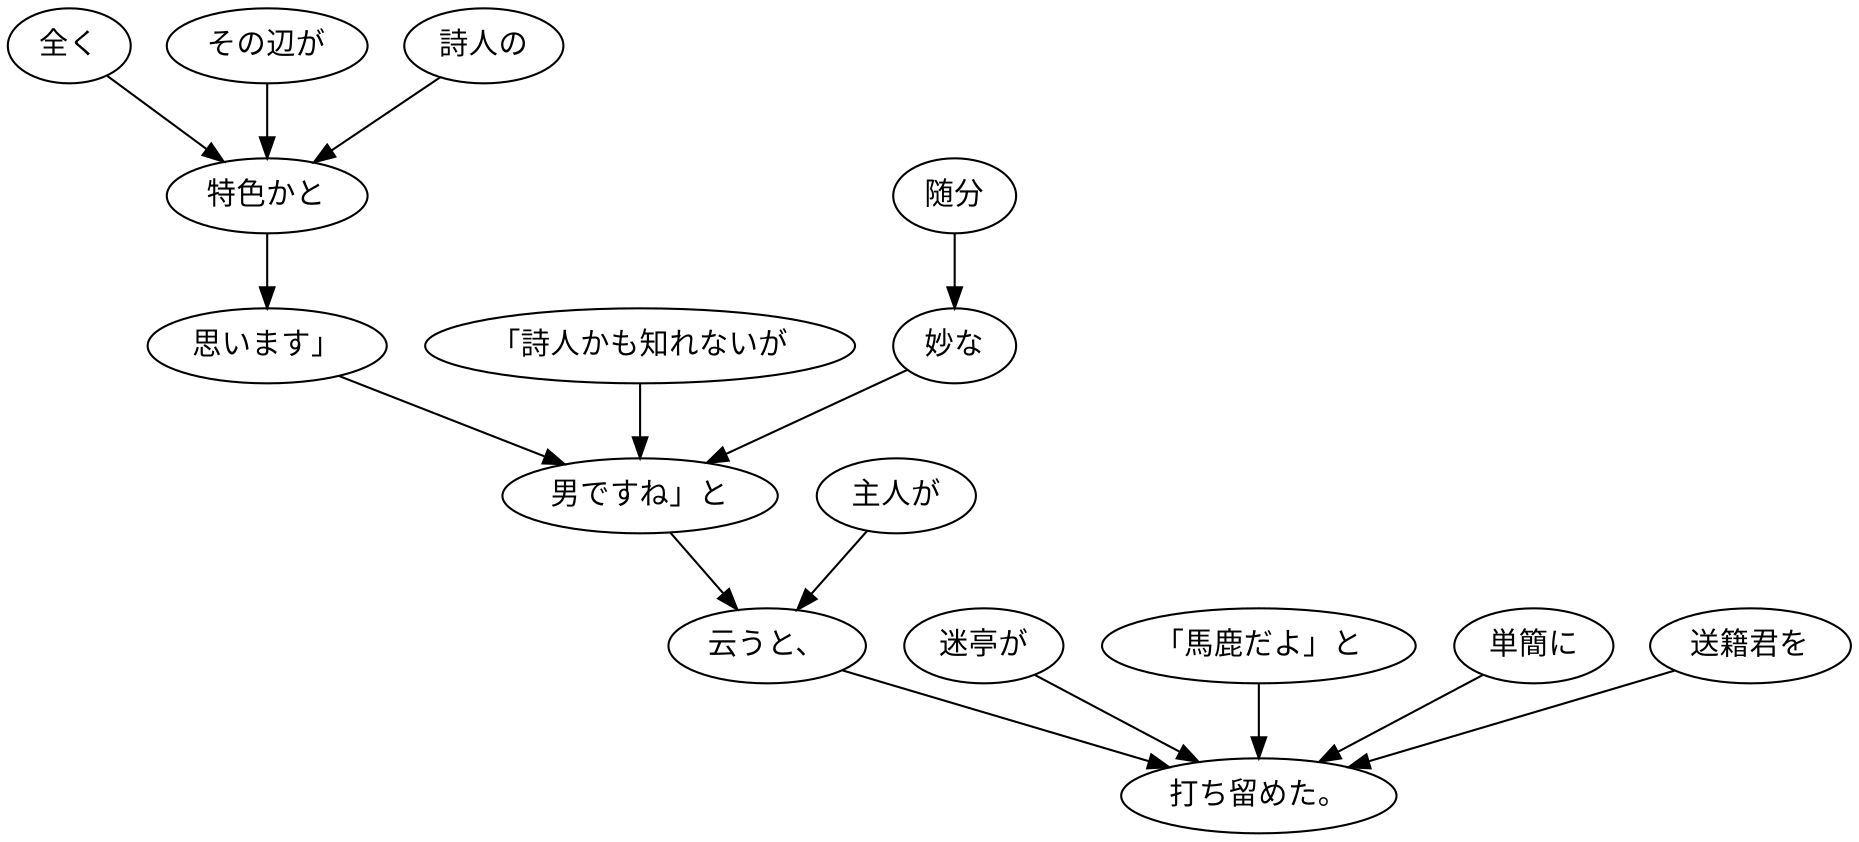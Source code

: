 digraph graph3841 {
	node0 [label="全く"];
	node1 [label="その辺が"];
	node2 [label="詩人の"];
	node3 [label="特色かと"];
	node4 [label="思います」"];
	node5 [label="「詩人かも知れないが"];
	node6 [label="随分"];
	node7 [label="妙な"];
	node8 [label="男ですね」と"];
	node9 [label="主人が"];
	node10 [label="云うと、"];
	node11 [label="迷亭が"];
	node12 [label="「馬鹿だよ」と"];
	node13 [label="単簡に"];
	node14 [label="送籍君を"];
	node15 [label="打ち留めた。"];
	node0 -> node3;
	node1 -> node3;
	node2 -> node3;
	node3 -> node4;
	node4 -> node8;
	node5 -> node8;
	node6 -> node7;
	node7 -> node8;
	node8 -> node10;
	node9 -> node10;
	node10 -> node15;
	node11 -> node15;
	node12 -> node15;
	node13 -> node15;
	node14 -> node15;
}
